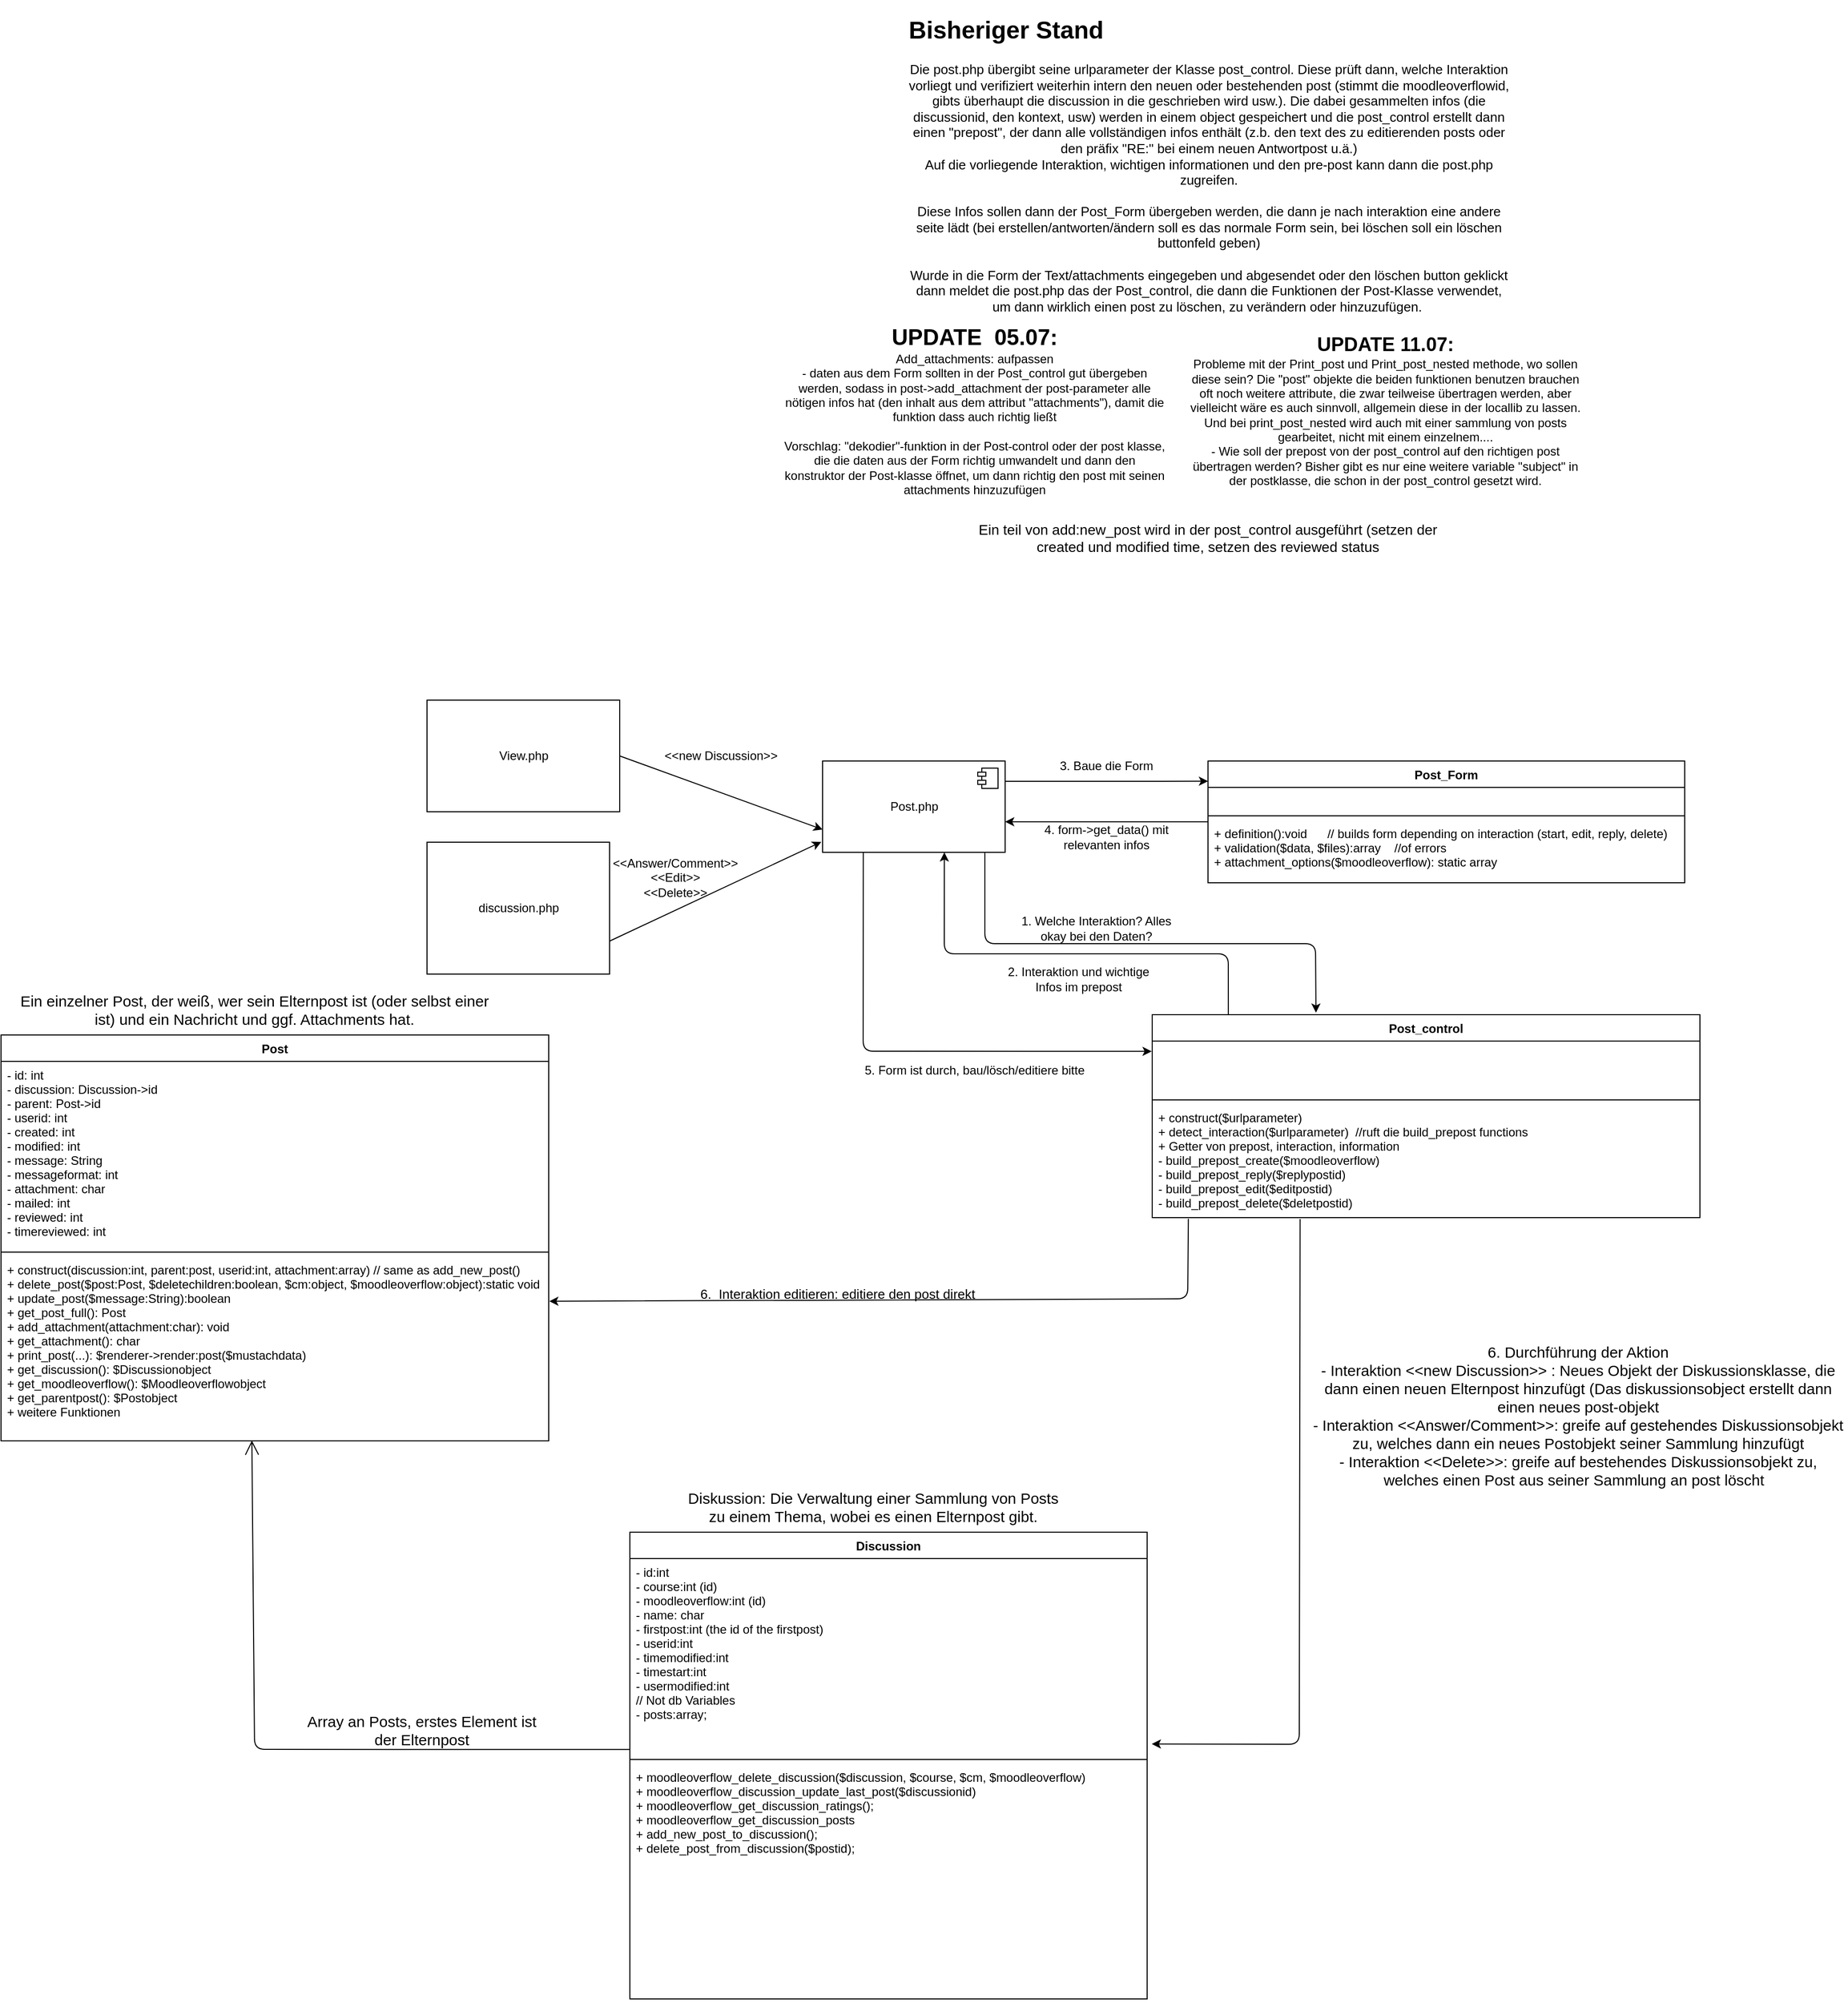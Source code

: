 <mxfile>
    <diagram id="Cz_WheFDdQsW5oh7_IA2" name="Page-1">
        <mxGraphModel dx="3602" dy="2641" grid="1" gridSize="10" guides="1" tooltips="1" connect="1" arrows="1" fold="1" page="1" pageScale="1" pageWidth="1100" pageHeight="850" math="0" shadow="0">
            <root>
                <mxCell id="0"/>
                <mxCell id="1" parent="0"/>
                <mxCell id="2" value="Post" style="swimlane;fontStyle=1;align=center;verticalAlign=top;childLayout=stackLayout;horizontal=1;startSize=26;horizontalStack=0;resizeParent=1;resizeParentMax=0;resizeLast=0;collapsible=1;marginBottom=0;" parent="1" vertex="1">
                    <mxGeometry x="-570" y="290" width="540" height="400" as="geometry">
                        <mxRectangle x="-140" y="-60" width="70" height="30" as="alternateBounds"/>
                    </mxGeometry>
                </mxCell>
                <mxCell id="3" value="- id: int&#10;- discussion: Discussion-&gt;id&#10;- parent: Post-&gt;id&#10;- userid: int&#10;- created: int&#10;- modified: int&#10;- message: String&#10;- messageformat: int&#10;- attachment: char&#10;- mailed: int&#10;- reviewed: int &#10;- timereviewed: int" style="text;strokeColor=none;fillColor=none;align=left;verticalAlign=top;spacingLeft=4;spacingRight=4;overflow=hidden;rotatable=0;points=[[0,0.5],[1,0.5]];portConstraint=eastwest;" parent="2" vertex="1">
                    <mxGeometry y="26" width="540" height="184" as="geometry"/>
                </mxCell>
                <mxCell id="4" value="" style="line;strokeWidth=1;fillColor=none;align=left;verticalAlign=middle;spacingTop=-1;spacingLeft=3;spacingRight=3;rotatable=0;labelPosition=right;points=[];portConstraint=eastwest;strokeColor=inherit;" parent="2" vertex="1">
                    <mxGeometry y="210" width="540" height="8" as="geometry"/>
                </mxCell>
                <mxCell id="5" value="+ construct(discussion:int, parent:post, userid:int, attachment:array) // same as add_new_post()&#10;+ delete_post($post:Post, $deletechildren:boolean, $cm:object, $moodleoverflow:object):static void&#10;+ update_post($message:String):boolean&#10;+ get_post_full(): Post&#10;+ add_attachment(attachment:char): void&#10;+ get_attachment(): char&#10;+ print_post(...): $renderer-&gt;render:post($mustachdata)&#10;+ get_discussion(): $Discussionobject&#10;+ get_moodleoverflow(): $Moodleoverflowobject&#10;+ get_parentpost(): $Postobject&#10;+ weitere Funktionen" style="text;strokeColor=none;fillColor=none;align=left;verticalAlign=top;spacingLeft=4;spacingRight=4;overflow=hidden;rotatable=0;points=[[0,0.5],[1,0.5]];portConstraint=eastwest;" parent="2" vertex="1">
                    <mxGeometry y="218" width="540" height="182" as="geometry"/>
                </mxCell>
                <mxCell id="6" value="Post_Form" style="swimlane;fontStyle=1;align=center;verticalAlign=top;childLayout=stackLayout;horizontal=1;startSize=26;horizontalStack=0;resizeParent=1;resizeParentMax=0;resizeLast=0;collapsible=1;marginBottom=0;" parent="1" vertex="1">
                    <mxGeometry x="620" y="20" width="470" height="120" as="geometry"/>
                </mxCell>
                <mxCell id="7" value=" &#10;" style="text;strokeColor=none;fillColor=none;align=left;verticalAlign=top;spacingLeft=4;spacingRight=4;overflow=hidden;rotatable=0;points=[[0,0.5],[1,0.5]];portConstraint=eastwest;" parent="6" vertex="1">
                    <mxGeometry y="26" width="470" height="24" as="geometry"/>
                </mxCell>
                <mxCell id="8" value="" style="line;strokeWidth=1;fillColor=none;align=left;verticalAlign=middle;spacingTop=-1;spacingLeft=3;spacingRight=3;rotatable=0;labelPosition=right;points=[];portConstraint=eastwest;strokeColor=inherit;" parent="6" vertex="1">
                    <mxGeometry y="50" width="470" height="8" as="geometry"/>
                </mxCell>
                <mxCell id="9" value="+ definition():void      // builds form depending on interaction (start, edit, reply, delete)&#10;+ validation($data, $files):array    //of errors&#10;+ attachment_options($moodleoverflow): static array" style="text;strokeColor=none;fillColor=none;align=left;verticalAlign=top;spacingLeft=4;spacingRight=4;overflow=hidden;rotatable=0;points=[[0,0.5],[1,0.5]];portConstraint=eastwest;" parent="6" vertex="1">
                    <mxGeometry y="58" width="470" height="62" as="geometry"/>
                </mxCell>
                <mxCell id="12" style="edgeStyle=none;html=1;entryX=0;entryY=0.166;entryDx=0;entryDy=0;entryPerimeter=0;" parent="1" target="6" edge="1">
                    <mxGeometry relative="1" as="geometry">
                        <mxPoint x="420" y="40" as="sourcePoint"/>
                    </mxGeometry>
                </mxCell>
                <mxCell id="10" value="Post.php&lt;br&gt;" style="html=1;dropTarget=0;" parent="1" vertex="1">
                    <mxGeometry x="240" y="20" width="180" height="90" as="geometry"/>
                </mxCell>
                <mxCell id="11" value="" style="shape=module;jettyWidth=8;jettyHeight=4;" parent="10" vertex="1">
                    <mxGeometry x="1" width="20" height="20" relative="1" as="geometry">
                        <mxPoint x="-27" y="7" as="offset"/>
                    </mxGeometry>
                </mxCell>
                <mxCell id="14" value="" style="endArrow=classic;html=1;exitX=0.001;exitY=0.03;exitDx=0;exitDy=0;exitPerimeter=0;entryX=1;entryY=0.665;entryDx=0;entryDy=0;entryPerimeter=0;" parent="1" source="9" target="10" edge="1">
                    <mxGeometry width="50" height="50" relative="1" as="geometry">
                        <mxPoint x="580" y="150" as="sourcePoint"/>
                        <mxPoint x="630" y="100" as="targetPoint"/>
                    </mxGeometry>
                </mxCell>
                <mxCell id="15" value="" style="endArrow=classic;html=1;exitX=0.223;exitY=0.998;exitDx=0;exitDy=0;exitPerimeter=0;entryX=-0.001;entryY=0.188;entryDx=0;entryDy=0;entryPerimeter=0;" parent="1" source="10" target="24" edge="1">
                    <mxGeometry width="50" height="50" relative="1" as="geometry">
                        <mxPoint x="330" y="330" as="sourcePoint"/>
                        <mxPoint x="310" y="230" as="targetPoint"/>
                        <Array as="points">
                            <mxPoint x="280" y="306"/>
                        </Array>
                    </mxGeometry>
                </mxCell>
                <mxCell id="16" value="3. Baue die Form" style="text;html=1;strokeColor=none;fillColor=none;align=center;verticalAlign=middle;whiteSpace=wrap;rounded=0;" parent="1" vertex="1">
                    <mxGeometry x="430" y="10" width="180" height="30" as="geometry"/>
                </mxCell>
                <mxCell id="17" value="4. form-&amp;gt;get_data() mit relevanten infos" style="text;html=1;strokeColor=none;fillColor=none;align=center;verticalAlign=middle;whiteSpace=wrap;rounded=0;" parent="1" vertex="1">
                    <mxGeometry x="445" y="80" width="150" height="30" as="geometry"/>
                </mxCell>
                <mxCell id="18" value="5. Form ist durch, bau/lösch/editiere bitte" style="text;html=1;strokeColor=none;fillColor=none;align=center;verticalAlign=middle;whiteSpace=wrap;rounded=0;" parent="1" vertex="1">
                    <mxGeometry x="270" y="310" width="240" height="30" as="geometry"/>
                </mxCell>
                <mxCell id="23" value="Post_control" style="swimlane;fontStyle=1;align=center;verticalAlign=top;childLayout=stackLayout;horizontal=1;startSize=26;horizontalStack=0;resizeParent=1;resizeParentMax=0;resizeLast=0;collapsible=1;marginBottom=0;" parent="1" vertex="1">
                    <mxGeometry x="565" y="270" width="540" height="200" as="geometry">
                        <mxRectangle x="-140" y="-60" width="70" height="30" as="alternateBounds"/>
                    </mxGeometry>
                </mxCell>
                <mxCell id="24" value="  " style="text;strokeColor=none;fillColor=none;align=left;verticalAlign=top;spacingLeft=4;spacingRight=4;overflow=hidden;rotatable=0;points=[[0,0.5],[1,0.5]];portConstraint=eastwest;" parent="23" vertex="1">
                    <mxGeometry y="26" width="540" height="54" as="geometry"/>
                </mxCell>
                <mxCell id="25" value="" style="line;strokeWidth=1;fillColor=none;align=left;verticalAlign=middle;spacingTop=-1;spacingLeft=3;spacingRight=3;rotatable=0;labelPosition=right;points=[];portConstraint=eastwest;strokeColor=inherit;" parent="23" vertex="1">
                    <mxGeometry y="80" width="540" height="8" as="geometry"/>
                </mxCell>
                <mxCell id="26" value="+ construct($urlparameter)&#10;+ detect_interaction($urlparameter)  //ruft die build_prepost functions&#10;+ Getter von prepost, interaction, information&#10;- build_prepost_create($moodleoverflow)&#10;- build_prepost_reply($replypostid)&#10;- build_prepost_edit($editpostid)&#10;- build_prepost_delete($deletpostid)" style="text;strokeColor=none;fillColor=none;align=left;verticalAlign=top;spacingLeft=4;spacingRight=4;overflow=hidden;rotatable=0;points=[[0,0.5],[1,0.5]];portConstraint=eastwest;" parent="23" vertex="1">
                    <mxGeometry y="88" width="540" height="112" as="geometry"/>
                </mxCell>
                <mxCell id="27" value="" style="endArrow=classic;html=1;entryX=0.299;entryY=-0.01;entryDx=0;entryDy=0;entryPerimeter=0;" parent="1" target="23" edge="1">
                    <mxGeometry width="50" height="50" relative="1" as="geometry">
                        <mxPoint x="400" y="110" as="sourcePoint"/>
                        <mxPoint x="570" y="200" as="targetPoint"/>
                        <Array as="points">
                            <mxPoint x="400" y="200"/>
                            <mxPoint x="726" y="200"/>
                        </Array>
                    </mxGeometry>
                </mxCell>
                <mxCell id="28" value="1. Welche Interaktion? Alles okay bei den Daten?" style="text;html=1;strokeColor=none;fillColor=none;align=center;verticalAlign=middle;whiteSpace=wrap;rounded=0;" parent="1" vertex="1">
                    <mxGeometry x="430" y="170" width="160" height="30" as="geometry"/>
                </mxCell>
                <mxCell id="29" value="" style="endArrow=classic;html=1;entryX=0.667;entryY=1;entryDx=0;entryDy=0;entryPerimeter=0;exitX=0.139;exitY=0;exitDx=0;exitDy=0;exitPerimeter=0;" parent="1" target="10" edge="1" source="23">
                    <mxGeometry width="50" height="50" relative="1" as="geometry">
                        <mxPoint x="600" y="270" as="sourcePoint"/>
                        <mxPoint x="651.46" y="278.0" as="targetPoint"/>
                        <Array as="points">
                            <mxPoint x="640" y="210"/>
                            <mxPoint x="360" y="210"/>
                        </Array>
                    </mxGeometry>
                </mxCell>
                <mxCell id="30" value="2. Interaktion und wichtige Infos im prepost" style="text;html=1;strokeColor=none;fillColor=none;align=center;verticalAlign=middle;whiteSpace=wrap;rounded=0;" parent="1" vertex="1">
                    <mxGeometry x="420" y="220" width="145" height="30" as="geometry"/>
                </mxCell>
                <mxCell id="33" value="&lt;h1&gt;Bisheriger Stand&lt;/h1&gt;&lt;div style=&quot;text-align: center; font-size: 13px;&quot;&gt;Die post.php übergibt seine urlparameter der Klasse post_control. Diese prüft dann, welche Interaktion vorliegt und verifiziert weiterhin intern den neuen oder bestehenden post (stimmt die moodleoverflowid, gibts überhaupt die discussion in die geschrieben wird usw.). Die dabei gesammelten infos (die discussionid, den kontext, usw) werden in einem object gespeichert und die post_control erstellt dann einen &quot;prepost&quot;, der dann alle vollständigen infos enthält (z.b. den text des zu editierenden posts oder den präfix &quot;RE:&quot; bei einem neuen Antwortpost u.ä.)&lt;br&gt;Auf die vorliegende Interaktion, wichtigen informationen und den pre-post kann dann die post.php zugreifen.&lt;br&gt;&lt;br&gt;Diese Infos sollen dann der Post_Form übergeben werden, die dann je nach interaktion eine andere seite lädt (bei erstellen/antworten/ändern soll es das normale Form sein, bei löschen soll ein löschen buttonfeld geben)&lt;br&gt;&lt;br&gt;Wurde in die Form der Text/attachments eingegeben und abgesendet oder den löschen button geklickt dann meldet die post.php das der Post_control, die dann die Funktionen der Post-Klasse verwendet, um dann wirklich einen post zu löschen, zu verändern oder hinzuzufügen.&amp;nbsp;&lt;br&gt;&lt;br&gt;&lt;/div&gt;" style="text;html=1;strokeColor=none;fillColor=none;spacing=5;spacingTop=-20;whiteSpace=wrap;overflow=hidden;rounded=0;" parent="1" vertex="1">
                    <mxGeometry x="320" y="-720" width="600" height="300" as="geometry"/>
                </mxCell>
                <mxCell id="35" value="" style="endArrow=classic;html=1;fontSize=13;entryX=1.001;entryY=0.244;entryDx=0;entryDy=0;entryPerimeter=0;exitX=0.066;exitY=1.01;exitDx=0;exitDy=0;exitPerimeter=0;" parent="1" source="26" target="5" edge="1">
                    <mxGeometry width="50" height="50" relative="1" as="geometry">
                        <mxPoint x="340" y="240" as="sourcePoint"/>
                        <mxPoint x="881" y="660" as="targetPoint"/>
                        <Array as="points">
                            <mxPoint x="600" y="550"/>
                        </Array>
                    </mxGeometry>
                </mxCell>
                <mxCell id="36" value="6.&amp;nbsp; Interaktion editieren: editiere den post direkt" style="text;html=1;strokeColor=none;fillColor=none;align=center;verticalAlign=middle;whiteSpace=wrap;rounded=0;fontSize=13;" parent="1" vertex="1">
                    <mxGeometry x="100" y="530" width="310" height="30" as="geometry"/>
                </mxCell>
                <mxCell id="39" value="Ein teil von add:new_post wird in der post_control ausgeführt (setzen der created und modified time, setzen des reviewed status" style="text;html=1;strokeColor=none;fillColor=none;align=center;verticalAlign=middle;whiteSpace=wrap;rounded=0;fontSize=14;" parent="1" vertex="1">
                    <mxGeometry x="380" y="-260" width="480" height="120" as="geometry"/>
                </mxCell>
                <mxCell id="40" value="&lt;b&gt;&lt;font style=&quot;font-size: 22px;&quot;&gt;UPDATE&amp;nbsp; 05.07:&lt;/font&gt;&lt;/b&gt; &lt;br&gt;Add_attachments: aufpassen&lt;br&gt;- daten aus dem Form sollten in der Post_control gut übergeben werden, sodass in post-&amp;gt;add_attachment der post-parameter alle nötigen infos hat (den inhalt aus dem attribut &quot;attachments&quot;), damit die funktion dass auch richtig ließt&lt;br&gt;&lt;br&gt;Vorschlag: &quot;dekodier&quot;-funktion in der Post-control oder der post klasse, die die daten aus der Form richtig umwandelt und dann den konstruktor der Post-klasse öffnet, um dann richtig den post mit seinen attachments hinzuzufügen" style="text;html=1;strokeColor=none;fillColor=none;align=center;verticalAlign=middle;whiteSpace=wrap;rounded=0;" parent="1" vertex="1">
                    <mxGeometry x="200" y="-470" width="380" height="290" as="geometry"/>
                </mxCell>
                <mxCell id="41" value="&lt;font style=&quot;font-size: 19px;&quot;&gt;&lt;b&gt;UPDATE 11.07:&lt;/b&gt;&lt;/font&gt;&lt;br&gt;Probleme mit der Print_post und Print_post_nested methode, wo sollen diese sein? Die &quot;post&quot; objekte die beiden funktionen benutzen brauchen oft noch weitere attribute, die zwar teilweise übertragen werden, aber vielleicht wäre es auch sinnvoll, allgemein diese in der locallib zu lassen. Und bei print_post_nested wird auch mit einer sammlung von posts gearbeitet, nicht mit einem einzelnem....&lt;br&gt;- Wie soll der prepost von der post_control auf den richtigen post übertragen werden? Bisher gibt es nur eine weitere variable &quot;subject&quot; in der postklasse, die schon in der post_control gesetzt wird." style="text;html=1;strokeColor=none;fillColor=none;align=center;verticalAlign=middle;whiteSpace=wrap;rounded=0;" parent="1" vertex="1">
                    <mxGeometry x="595" y="-445" width="400" height="240" as="geometry"/>
                </mxCell>
                <mxCell id="42" value="Discussion" style="swimlane;fontStyle=1;align=center;verticalAlign=top;childLayout=stackLayout;horizontal=1;startSize=26;horizontalStack=0;resizeParent=1;resizeParentMax=0;resizeLast=0;collapsible=1;marginBottom=0;" vertex="1" parent="1">
                    <mxGeometry x="50" y="780" width="510" height="460" as="geometry"/>
                </mxCell>
                <mxCell id="43" value="- id:int&#10;- course:int (id)&#10;- moodleoverflow:int (id)&#10;- name: char&#10;- firstpost:int (the id of the firstpost)&#10;- userid:int&#10;- timemodified:int&#10;- timestart:int&#10;- usermodified:int&#10;// Not db Variables&#10;- posts:array;" style="text;strokeColor=none;fillColor=none;align=left;verticalAlign=top;spacingLeft=4;spacingRight=4;overflow=hidden;rotatable=0;points=[[0,0.5],[1,0.5]];portConstraint=eastwest;" vertex="1" parent="42">
                    <mxGeometry y="26" width="510" height="194" as="geometry"/>
                </mxCell>
                <mxCell id="44" value="" style="line;strokeWidth=1;fillColor=none;align=left;verticalAlign=middle;spacingTop=-1;spacingLeft=3;spacingRight=3;rotatable=0;labelPosition=right;points=[];portConstraint=eastwest;strokeColor=inherit;" vertex="1" parent="42">
                    <mxGeometry y="220" width="510" height="8" as="geometry"/>
                </mxCell>
                <mxCell id="45" value="+ moodleoverflow_delete_discussion($discussion, $course, $cm, $moodleoverflow)&#10;+ moodleoverflow_discussion_update_last_post($discussionid)&#10;+ moodleoverflow_get_discussion_ratings();&#10;+ moodleoverflow_get_discussion_posts&#10;+ add_new_post_to_discussion();&#10;+ delete_post_from_discussion($postid);" style="text;strokeColor=none;fillColor=none;align=left;verticalAlign=top;spacingLeft=4;spacingRight=4;overflow=hidden;rotatable=0;points=[[0,0.5],[1,0.5]];portConstraint=eastwest;" vertex="1" parent="42">
                    <mxGeometry y="228" width="510" height="232" as="geometry"/>
                </mxCell>
                <mxCell id="46" value="discussion.php" style="html=1;" vertex="1" parent="1">
                    <mxGeometry x="-150" y="100" width="180" height="130" as="geometry"/>
                </mxCell>
                <mxCell id="47" value="" style="endArrow=open;endFill=1;endSize=12;html=1;exitX=-0.001;exitY=0.97;exitDx=0;exitDy=0;exitPerimeter=0;entryX=0.458;entryY=0.998;entryDx=0;entryDy=0;entryPerimeter=0;" edge="1" parent="1" source="43" target="5">
                    <mxGeometry width="160" relative="1" as="geometry">
                        <mxPoint x="-480" y="70" as="sourcePoint"/>
                        <mxPoint x="-600" y="220" as="targetPoint"/>
                        <Array as="points">
                            <mxPoint x="-320" y="994"/>
                        </Array>
                    </mxGeometry>
                </mxCell>
                <mxCell id="52" value="View.php" style="html=1;" vertex="1" parent="1">
                    <mxGeometry x="-150" y="-40" width="190" height="110" as="geometry"/>
                </mxCell>
                <mxCell id="53" value="" style="endArrow=classic;html=1;exitX=1;exitY=0.5;exitDx=0;exitDy=0;entryX=0;entryY=0.75;entryDx=0;entryDy=0;" edge="1" parent="1" source="52" target="10">
                    <mxGeometry width="50" height="50" relative="1" as="geometry">
                        <mxPoint x="220" y="20" as="sourcePoint"/>
                        <mxPoint x="270" y="-30" as="targetPoint"/>
                    </mxGeometry>
                </mxCell>
                <mxCell id="54" value="&amp;lt;&amp;lt;new Discussion&amp;gt;&amp;gt;" style="text;html=1;strokeColor=none;fillColor=none;align=center;verticalAlign=middle;whiteSpace=wrap;rounded=0;" vertex="1" parent="1">
                    <mxGeometry x="50" width="180" height="30" as="geometry"/>
                </mxCell>
                <mxCell id="55" value="" style="endArrow=classic;html=1;exitX=1;exitY=0.75;exitDx=0;exitDy=0;entryX=-0.007;entryY=0.886;entryDx=0;entryDy=0;entryPerimeter=0;" edge="1" parent="1" source="46" target="10">
                    <mxGeometry width="50" height="50" relative="1" as="geometry">
                        <mxPoint x="260" y="200" as="sourcePoint"/>
                        <mxPoint x="310" y="150" as="targetPoint"/>
                    </mxGeometry>
                </mxCell>
                <mxCell id="56" value="&amp;lt;&amp;lt;Answer/Comment&amp;gt;&amp;gt;&lt;br&gt;&amp;lt;&amp;lt;Edit&amp;gt;&amp;gt;&lt;br&gt;&amp;lt;&amp;lt;Delete&amp;gt;&amp;gt;" style="text;html=1;strokeColor=none;fillColor=none;align=center;verticalAlign=middle;whiteSpace=wrap;rounded=0;" vertex="1" parent="1">
                    <mxGeometry x="30" y="110" width="130" height="50" as="geometry"/>
                </mxCell>
                <mxCell id="59" value="&lt;font style=&quot;font-size: 15px;&quot;&gt;Diskussion: Die Verwaltung einer Sammlung von Posts zu einem Thema, wobei es einen Elternpost gibt.&lt;/font&gt;" style="text;html=1;strokeColor=none;fillColor=none;align=center;verticalAlign=middle;whiteSpace=wrap;rounded=0;" vertex="1" parent="1">
                    <mxGeometry x="100" y="740" width="380" height="30" as="geometry"/>
                </mxCell>
                <mxCell id="60" value="Ein einzelner Post, der weiß, wer sein Elternpost ist (oder selbst einer ist) und ein Nachricht und ggf. Attachments hat." style="text;html=1;strokeColor=none;fillColor=none;align=center;verticalAlign=middle;whiteSpace=wrap;rounded=0;fontSize=15;" vertex="1" parent="1">
                    <mxGeometry x="-560" y="250" width="480" height="30" as="geometry"/>
                </mxCell>
                <mxCell id="61" value="" style="endArrow=classic;html=1;fontSize=15;exitX=0.27;exitY=1.012;exitDx=0;exitDy=0;exitPerimeter=0;entryX=1.009;entryY=0.942;entryDx=0;entryDy=0;entryPerimeter=0;" edge="1" parent="1" source="26" target="43">
                    <mxGeometry width="50" height="50" relative="1" as="geometry">
                        <mxPoint x="610" y="510" as="sourcePoint"/>
                        <mxPoint x="710" y="1040" as="targetPoint"/>
                        <Array as="points">
                            <mxPoint x="710" y="989"/>
                        </Array>
                    </mxGeometry>
                </mxCell>
                <mxCell id="62" value="6. Durchführung der Aktion&lt;br&gt;- Interaktion &amp;lt;&amp;lt;new Discussion&amp;gt;&amp;gt; : Neues Objekt der Diskussionsklasse, die dann einen neuen Elternpost hinzufügt (Das diskussionsobject erstellt dann einen neues post-objekt&lt;br&gt;- Interaktion &amp;lt;&amp;lt;Answer/Comment&amp;gt;&amp;gt;: greife auf gestehendes Diskussionsobjekt zu, welches dann ein neues Postobjekt seiner Sammlung hinzufügt&lt;br&gt;- Interaktion &amp;lt;&amp;lt;Delete&amp;gt;&amp;gt;: greife auf bestehendes Diskussionsobjekt zu, welches einen Post aus seiner Sammlung an post löscht&amp;nbsp;&amp;nbsp;" style="text;html=1;strokeColor=none;fillColor=none;align=center;verticalAlign=middle;whiteSpace=wrap;rounded=0;fontSize=15;" vertex="1" parent="1">
                    <mxGeometry x="720" y="500" width="530" height="330" as="geometry"/>
                </mxCell>
                <mxCell id="63" value="Array an Posts, erstes Element ist der Elternpost" style="text;html=1;strokeColor=none;fillColor=none;align=center;verticalAlign=middle;whiteSpace=wrap;rounded=0;fontSize=15;" vertex="1" parent="1">
                    <mxGeometry x="-280" y="960" width="250" height="30" as="geometry"/>
                </mxCell>
            </root>
        </mxGraphModel>
    </diagram>
</mxfile>